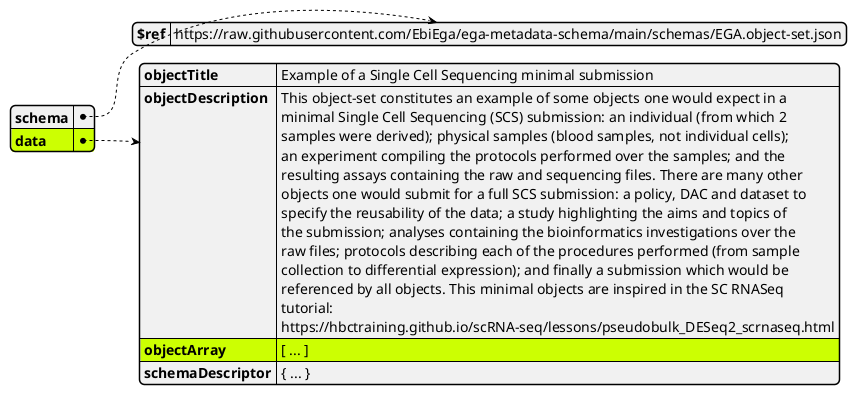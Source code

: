 @startjson
#highlight "data" / "objectArray" / "0" / "organismDescriptor" / "organismTaxon" / "termId"
#highlight "data" / "objectArray" / "0" / "sampleCollection" / "samplingSite" / "termId"
#highlight "data" / "objectArray" / "0" / "sampleStatus" / "0" / "conditionUnderStudy" / "termId"
#highlight "data" / "objectArray" / "0" / "cellTypes" / "0" / "cellType" / "termId"
#highlight "data" / "objectArray" / "0" / "cellTypes" / "1" / "cellType" / "termId"
#highlight "data" / "objectArray" / "0" / "cellTypes" / "2" / "cellType" / "termId"
#highlight "data" / "objectArray" / "0" / "cellTypes" / "3" / "cellType" / "termId"
#highlight "data" / "objectArray" / "0" / "cellTypes" / "4" / "cellType" / "termId"
#highlight "data" / "objectArray" / "0" / "cellTypes" / "5" / "cellType" / "termId"
#highlight "data" / "objectArray" / "0" / "cellTypes" / "6" / "cellType" / "termId"
#highlight "data" / "objectArray" / "0" / "cellTypes" / "7" / "cellType" / "termId"
#highlight "data" / "objectArray" / "1" / "organismDescriptor" / "organismTaxon" / "termId"
#highlight "data" / "objectArray" / "1" / "sampleCollection" / "samplingSite" / "termId"
#highlight "data" / "objectArray" / "1" / "sampleStatus" / "0" / "conditionUnderStudy" / "termId"
#highlight "data" / "objectArray" / "1" / "cellTypes" / "0" / "cellType" / "termId"
#highlight "data" / "objectArray" / "1" / "cellTypes" / "1" / "cellType" / "termId"
#highlight "data" / "objectArray" / "1" / "cellTypes" / "2" / "cellType" / "termId"
#highlight "data" / "objectArray" / "1" / "cellTypes" / "3" / "cellType" / "termId"
#highlight "data" / "objectArray" / "1" / "cellTypes" / "4" / "cellType" / "termId"
#highlight "data" / "objectArray" / "1" / "cellTypes" / "5" / "cellType" / "termId"
#highlight "data" / "objectArray" / "1" / "cellTypes" / "6" / "cellType" / "termId"
#highlight "data" / "objectArray" / "1" / "cellTypes" / "7" / "cellType" / "termId"
#highlight "data" / "objectArray" / "2" / "assayType" / "termId"
#highlight "data" / "objectArray" / "2" / "assayedBiologicalMacromolecule" / "termId"
#highlight "data" / "objectArray" / "3" / "assayTypeSpecifications" / "sequencingAssaySpecifications" / "referenceAlignmentDetails" / "0" / "ncbiAssembly" / "termId"
#highlight "data" / "objectArray" / "4" / "assayTypeSpecifications" / "sequencingAssaySpecifications" / "referenceAlignmentDetails" / "0" / "ncbiAssembly" / "termId"
#highlight "data"
#highlight "data" / "objectArray"
#highlight "data" / "objectArray" / "0"
#highlight "data" / "objectArray" / "0" / "organismDescriptor"
#highlight "data" / "objectArray" / "0" / "organismDescriptor" / "organismTaxon"
#highlight "data" / "objectArray" / "0" / "sampleCollection"
#highlight "data" / "objectArray" / "0" / "sampleCollection" / "samplingSite"
#highlight "data" / "objectArray" / "0" / "sampleStatus"
#highlight "data" / "objectArray" / "0" / "sampleStatus" / "0"
#highlight "data" / "objectArray" / "0" / "sampleStatus" / "0" / "conditionUnderStudy"
#highlight "data" / "objectArray" / "0" / "cellTypes"
#highlight "data" / "objectArray" / "0" / "cellTypes" / "0"
#highlight "data" / "objectArray" / "0" / "cellTypes" / "0" / "cellType"
#highlight "data" / "objectArray" / "0" / "cellTypes" / "1"
#highlight "data" / "objectArray" / "0" / "cellTypes" / "1" / "cellType"
#highlight "data" / "objectArray" / "0" / "cellTypes" / "2"
#highlight "data" / "objectArray" / "0" / "cellTypes" / "2" / "cellType"
#highlight "data" / "objectArray" / "0" / "cellTypes" / "3"
#highlight "data" / "objectArray" / "0" / "cellTypes" / "3" / "cellType"
#highlight "data" / "objectArray" / "0" / "cellTypes" / "4"
#highlight "data" / "objectArray" / "0" / "cellTypes" / "4" / "cellType"
#highlight "data" / "objectArray" / "0" / "cellTypes" / "5"
#highlight "data" / "objectArray" / "0" / "cellTypes" / "5" / "cellType"
#highlight "data" / "objectArray" / "0" / "cellTypes" / "6"
#highlight "data" / "objectArray" / "0" / "cellTypes" / "6" / "cellType"
#highlight "data" / "objectArray" / "0" / "cellTypes" / "7"
#highlight "data" / "objectArray" / "0" / "cellTypes" / "7" / "cellType"
#highlight "data" / "objectArray" / "1"
#highlight "data" / "objectArray" / "1" / "organismDescriptor"
#highlight "data" / "objectArray" / "1" / "organismDescriptor" / "organismTaxon"
#highlight "data" / "objectArray" / "1" / "sampleCollection"
#highlight "data" / "objectArray" / "1" / "sampleCollection" / "samplingSite"
#highlight "data" / "objectArray" / "1" / "sampleStatus"
#highlight "data" / "objectArray" / "1" / "sampleStatus" / "0"
#highlight "data" / "objectArray" / "1" / "sampleStatus" / "0" / "conditionUnderStudy"
#highlight "data" / "objectArray" / "1" / "cellTypes"
#highlight "data" / "objectArray" / "1" / "cellTypes" / "0"
#highlight "data" / "objectArray" / "1" / "cellTypes" / "0" / "cellType"
#highlight "data" / "objectArray" / "1" / "cellTypes" / "1"
#highlight "data" / "objectArray" / "1" / "cellTypes" / "1" / "cellType"
#highlight "data" / "objectArray" / "1" / "cellTypes" / "2"
#highlight "data" / "objectArray" / "1" / "cellTypes" / "2" / "cellType"
#highlight "data" / "objectArray" / "1" / "cellTypes" / "3"
#highlight "data" / "objectArray" / "1" / "cellTypes" / "3" / "cellType"
#highlight "data" / "objectArray" / "1" / "cellTypes" / "4"
#highlight "data" / "objectArray" / "1" / "cellTypes" / "4" / "cellType"
#highlight "data" / "objectArray" / "1" / "cellTypes" / "5"
#highlight "data" / "objectArray" / "1" / "cellTypes" / "5" / "cellType"
#highlight "data" / "objectArray" / "1" / "cellTypes" / "6"
#highlight "data" / "objectArray" / "1" / "cellTypes" / "6" / "cellType"
#highlight "data" / "objectArray" / "1" / "cellTypes" / "7"
#highlight "data" / "objectArray" / "1" / "cellTypes" / "7" / "cellType"
#highlight "data" / "objectArray" / "2"
#highlight "data" / "objectArray" / "2" / "assayType"
#highlight "data" / "objectArray" / "2" / "assayedBiologicalMacromolecule"
#highlight "data" / "objectArray" / "3"
#highlight "data" / "objectArray" / "3" / "assayTypeSpecifications"
#highlight "data" / "objectArray" / "3" / "assayTypeSpecifications" / "sequencingAssaySpecifications"
#highlight "data" / "objectArray" / "3" / "assayTypeSpecifications" / "sequencingAssaySpecifications" / "referenceAlignmentDetails"
#highlight "data" / "objectArray" / "3" / "assayTypeSpecifications" / "sequencingAssaySpecifications" / "referenceAlignmentDetails" / "0"
#highlight "data" / "objectArray" / "3" / "assayTypeSpecifications" / "sequencingAssaySpecifications" / "referenceAlignmentDetails" / "0" / "ncbiAssembly"
#highlight "data" / "objectArray" / "4"
#highlight "data" / "objectArray" / "4" / "assayTypeSpecifications"
#highlight "data" / "objectArray" / "4" / "assayTypeSpecifications" / "sequencingAssaySpecifications"
#highlight "data" / "objectArray" / "4" / "assayTypeSpecifications" / "sequencingAssaySpecifications" / "referenceAlignmentDetails"
#highlight "data" / "objectArray" / "4" / "assayTypeSpecifications" / "sequencingAssaySpecifications" / "referenceAlignmentDetails" / "0"
#highlight "data" / "objectArray" / "4" / "assayTypeSpecifications" / "sequencingAssaySpecifications" / "referenceAlignmentDetails" / "0" / "ncbiAssembly"

{
    "schema": {
        "$ref": "https://raw.githubusercontent.com/EbiEga/ega-metadata-schema/main/schemas/EGA.object-set.json"
    },
    "data": {
        "objectTitle": "Example of a Single Cell Sequencing minimal submission",
        "objectDescription": "This object-set constitutes an example of some objects one would expect in a \\nminimal Single Cell Sequencing (SCS) submission: an individual (from which 2 \\nsamples were derived); physical samples (blood samples, not individual cells); \\nan experiment compiling the protocols performed over the samples; and the \\nresulting assays containing the raw and sequencing files. There are many other \\nobjects one would submit for a full SCS submission: a policy, DAC and dataset to \\nspecify the reusability of the data; a study highlighting the aims and topics of \\nthe submission; analyses containing the bioinformatics investigations over the \\nraw files; protocols describing each of the procedures performed (from sample \\ncollection to differential expression); and finally a submission which would be \\nreferenced by all objects. This minimal objects are inspired in the SC RNASeq \\ntutorial: \\nhttps://hbctraining.github.io/scRNA-seq/lessons/pseudobulk_DESeq2_scrnaseq.html",
        "objectArray": "[ ... ]",
        "schemaDescriptor": "{ ... }"
    }
}
@endjson